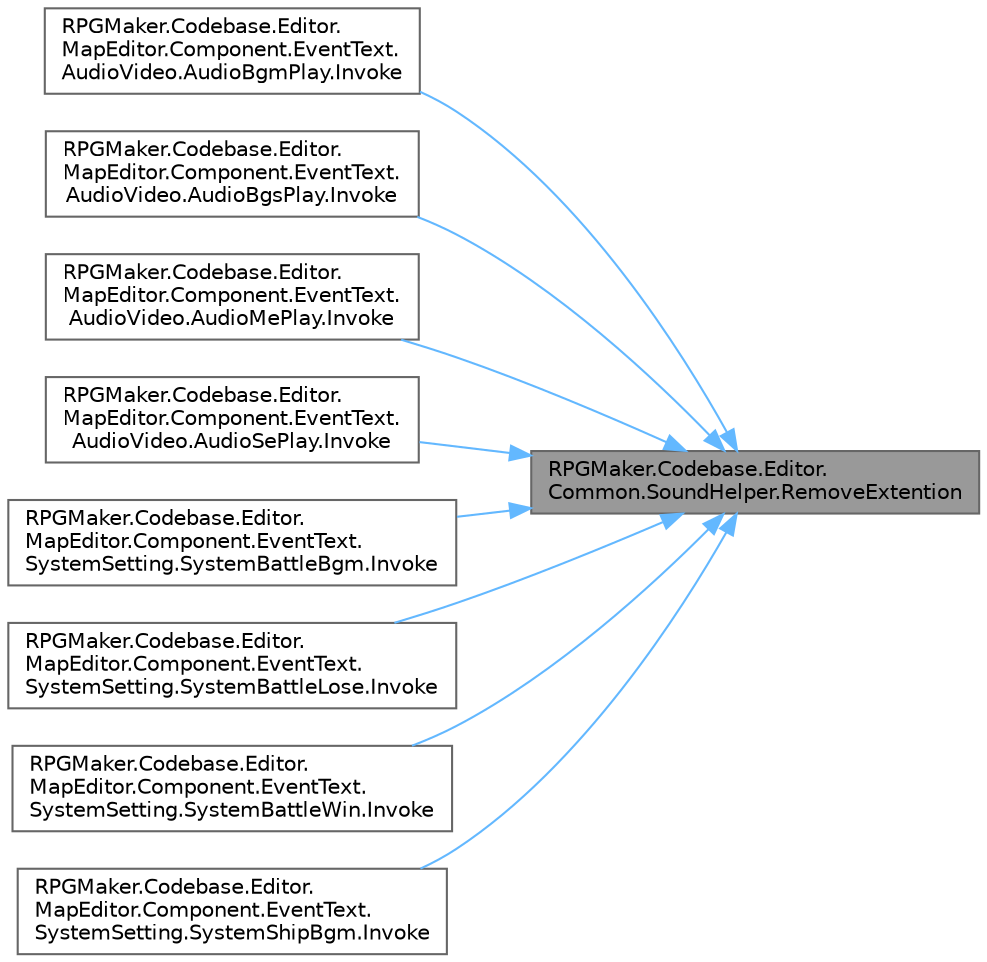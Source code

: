 digraph "RPGMaker.Codebase.Editor.Common.SoundHelper.RemoveExtention"
{
 // LATEX_PDF_SIZE
  bgcolor="transparent";
  edge [fontname=Helvetica,fontsize=10,labelfontname=Helvetica,labelfontsize=10];
  node [fontname=Helvetica,fontsize=10,shape=box,height=0.2,width=0.4];
  rankdir="RL";
  Node1 [id="Node000001",label="RPGMaker.Codebase.Editor.\lCommon.SoundHelper.RemoveExtention",height=0.2,width=0.4,color="gray40", fillcolor="grey60", style="filled", fontcolor="black",tooltip="😁 表示用に、拡張子の無い文字を返却する"];
  Node1 -> Node2 [id="edge1_Node000001_Node000002",dir="back",color="steelblue1",style="solid",tooltip=" "];
  Node2 [id="Node000002",label="RPGMaker.Codebase.Editor.\lMapEditor.Component.EventText.\lAudioVideo.AudioBgmPlay.Invoke",height=0.2,width=0.4,color="grey40", fillcolor="white", style="filled",URL="$d0/db4/class_r_p_g_maker_1_1_codebase_1_1_editor_1_1_map_editor_1_1_component_1_1_event_text_1_1_audio_video_1_1_audio_bgm_play.html#ac2d5c96e0f91107d12114111be21779c",tooltip=" "];
  Node1 -> Node3 [id="edge2_Node000001_Node000003",dir="back",color="steelblue1",style="solid",tooltip=" "];
  Node3 [id="Node000003",label="RPGMaker.Codebase.Editor.\lMapEditor.Component.EventText.\lAudioVideo.AudioBgsPlay.Invoke",height=0.2,width=0.4,color="grey40", fillcolor="white", style="filled",URL="$d3/d4d/class_r_p_g_maker_1_1_codebase_1_1_editor_1_1_map_editor_1_1_component_1_1_event_text_1_1_audio_video_1_1_audio_bgs_play.html#aa0a33a8ca0498a793ae1e04c02cb263c",tooltip=" "];
  Node1 -> Node4 [id="edge3_Node000001_Node000004",dir="back",color="steelblue1",style="solid",tooltip=" "];
  Node4 [id="Node000004",label="RPGMaker.Codebase.Editor.\lMapEditor.Component.EventText.\lAudioVideo.AudioMePlay.Invoke",height=0.2,width=0.4,color="grey40", fillcolor="white", style="filled",URL="$d3/deb/class_r_p_g_maker_1_1_codebase_1_1_editor_1_1_map_editor_1_1_component_1_1_event_text_1_1_audio_video_1_1_audio_me_play.html#a31ef117fad871fbb361485a867b9ddf8",tooltip=" "];
  Node1 -> Node5 [id="edge4_Node000001_Node000005",dir="back",color="steelblue1",style="solid",tooltip=" "];
  Node5 [id="Node000005",label="RPGMaker.Codebase.Editor.\lMapEditor.Component.EventText.\lAudioVideo.AudioSePlay.Invoke",height=0.2,width=0.4,color="grey40", fillcolor="white", style="filled",URL="$d4/d61/class_r_p_g_maker_1_1_codebase_1_1_editor_1_1_map_editor_1_1_component_1_1_event_text_1_1_audio_video_1_1_audio_se_play.html#a681e5df2fe3dc0598b45afa08a8d30aa",tooltip=" "];
  Node1 -> Node6 [id="edge5_Node000001_Node000006",dir="back",color="steelblue1",style="solid",tooltip=" "];
  Node6 [id="Node000006",label="RPGMaker.Codebase.Editor.\lMapEditor.Component.EventText.\lSystemSetting.SystemBattleBgm.Invoke",height=0.2,width=0.4,color="grey40", fillcolor="white", style="filled",URL="$dc/d47/class_r_p_g_maker_1_1_codebase_1_1_editor_1_1_map_editor_1_1_component_1_1_event_text_1_1_system_setting_1_1_system_battle_bgm.html#a24eaf29e3fe2c82a47cda224073a1fa5",tooltip=" "];
  Node1 -> Node7 [id="edge6_Node000001_Node000007",dir="back",color="steelblue1",style="solid",tooltip=" "];
  Node7 [id="Node000007",label="RPGMaker.Codebase.Editor.\lMapEditor.Component.EventText.\lSystemSetting.SystemBattleLose.Invoke",height=0.2,width=0.4,color="grey40", fillcolor="white", style="filled",URL="$dc/d78/class_r_p_g_maker_1_1_codebase_1_1_editor_1_1_map_editor_1_1_component_1_1_event_text_1_1_system_setting_1_1_system_battle_lose.html#aa4acafa559da95a45793bacc97204ad4",tooltip=" "];
  Node1 -> Node8 [id="edge7_Node000001_Node000008",dir="back",color="steelblue1",style="solid",tooltip=" "];
  Node8 [id="Node000008",label="RPGMaker.Codebase.Editor.\lMapEditor.Component.EventText.\lSystemSetting.SystemBattleWin.Invoke",height=0.2,width=0.4,color="grey40", fillcolor="white", style="filled",URL="$d8/df9/class_r_p_g_maker_1_1_codebase_1_1_editor_1_1_map_editor_1_1_component_1_1_event_text_1_1_system_setting_1_1_system_battle_win.html#a7c4d709a2abb79b4e9501aee57c0a9f6",tooltip=" "];
  Node1 -> Node9 [id="edge8_Node000001_Node000009",dir="back",color="steelblue1",style="solid",tooltip=" "];
  Node9 [id="Node000009",label="RPGMaker.Codebase.Editor.\lMapEditor.Component.EventText.\lSystemSetting.SystemShipBgm.Invoke",height=0.2,width=0.4,color="grey40", fillcolor="white", style="filled",URL="$db/d93/class_r_p_g_maker_1_1_codebase_1_1_editor_1_1_map_editor_1_1_component_1_1_event_text_1_1_system_setting_1_1_system_ship_bgm.html#a129fe5dbdce96b79d98b19974983373c",tooltip=" "];
}
